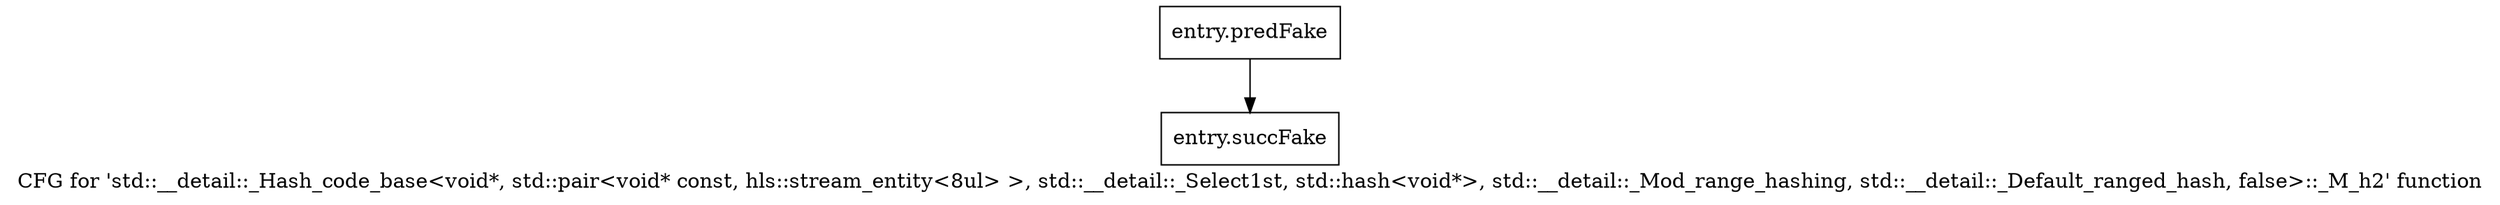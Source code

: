 digraph "CFG for 'std::__detail::_Hash_code_base\<void*, std::pair\<void* const, hls::stream_entity\<8ul\> \>, std::__detail::_Select1st, std::hash\<void*\>, std::__detail::_Mod_range_hashing, std::__detail::_Default_ranged_hash, false\>::_M_h2' function" {
	label="CFG for 'std::__detail::_Hash_code_base\<void*, std::pair\<void* const, hls::stream_entity\<8ul\> \>, std::__detail::_Select1st, std::hash\<void*\>, std::__detail::_Mod_range_hashing, std::__detail::_Default_ranged_hash, false\>::_M_h2' function";

	Node0x45c4f40 [shape=record,filename="",linenumber="",label="{entry.predFake}"];
	Node0x45c4f40 -> Node0x4798280[ callList="" memoryops="" filename="/tools/Xilinx/Vitis_HLS/2023.1/tps/lnx64/gcc-8.3.0/lib/gcc/x86_64-pc-linux-gnu/8.3.0/../../../../include/c++/8.3.0/bits/hashtable_policy.h" execusionnum="5"];
	Node0x4798280 [shape=record,filename="/tools/Xilinx/Vitis_HLS/2023.1/tps/lnx64/gcc-8.3.0/lib/gcc/x86_64-pc-linux-gnu/8.3.0/../../../../include/c++/8.3.0/bits/hashtable_policy.h",linenumber="1341",label="{entry.succFake}"];
}
